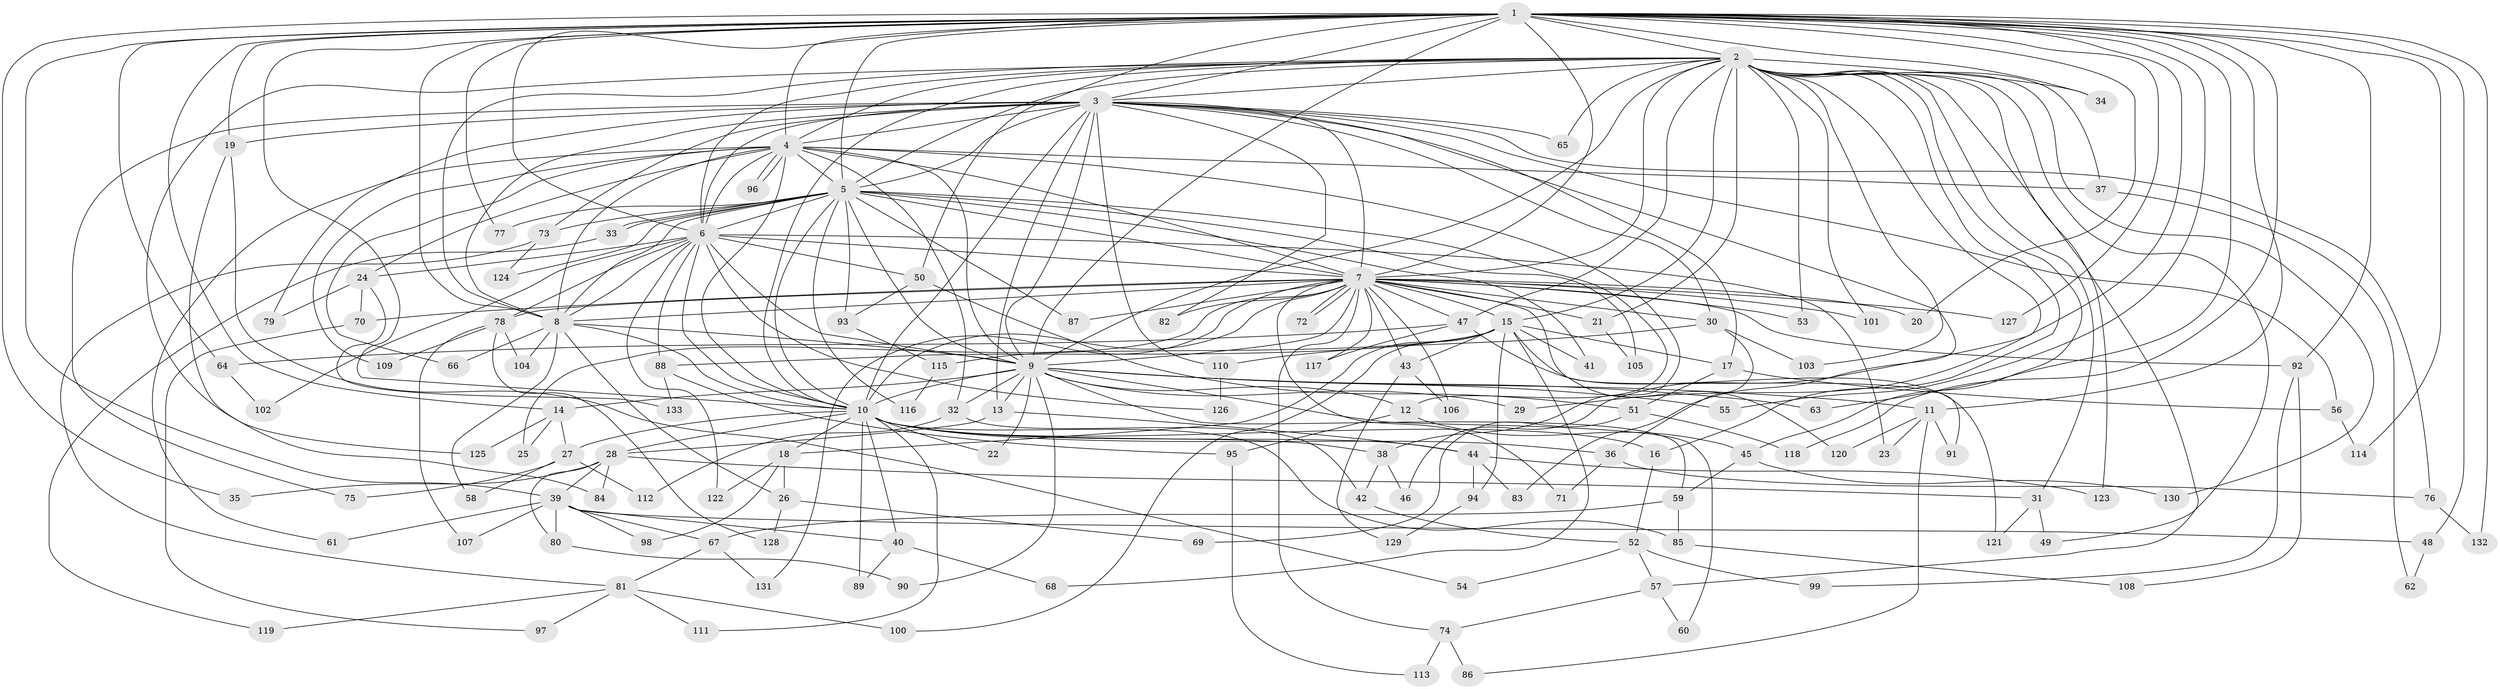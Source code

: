 // Generated by graph-tools (version 1.1) at 2025/49/03/09/25 03:49:45]
// undirected, 133 vertices, 291 edges
graph export_dot {
graph [start="1"]
  node [color=gray90,style=filled];
  1;
  2;
  3;
  4;
  5;
  6;
  7;
  8;
  9;
  10;
  11;
  12;
  13;
  14;
  15;
  16;
  17;
  18;
  19;
  20;
  21;
  22;
  23;
  24;
  25;
  26;
  27;
  28;
  29;
  30;
  31;
  32;
  33;
  34;
  35;
  36;
  37;
  38;
  39;
  40;
  41;
  42;
  43;
  44;
  45;
  46;
  47;
  48;
  49;
  50;
  51;
  52;
  53;
  54;
  55;
  56;
  57;
  58;
  59;
  60;
  61;
  62;
  63;
  64;
  65;
  66;
  67;
  68;
  69;
  70;
  71;
  72;
  73;
  74;
  75;
  76;
  77;
  78;
  79;
  80;
  81;
  82;
  83;
  84;
  85;
  86;
  87;
  88;
  89;
  90;
  91;
  92;
  93;
  94;
  95;
  96;
  97;
  98;
  99;
  100;
  101;
  102;
  103;
  104;
  105;
  106;
  107;
  108;
  109;
  110;
  111;
  112;
  113;
  114;
  115;
  116;
  117;
  118;
  119;
  120;
  121;
  122;
  123;
  124;
  125;
  126;
  127;
  128;
  129;
  130;
  131;
  132;
  133;
  1 -- 2;
  1 -- 3;
  1 -- 4;
  1 -- 5;
  1 -- 6;
  1 -- 7;
  1 -- 8;
  1 -- 9;
  1 -- 10;
  1 -- 11;
  1 -- 14;
  1 -- 19;
  1 -- 20;
  1 -- 29;
  1 -- 34;
  1 -- 35;
  1 -- 39;
  1 -- 48;
  1 -- 50;
  1 -- 55;
  1 -- 63;
  1 -- 64;
  1 -- 77;
  1 -- 92;
  1 -- 114;
  1 -- 118;
  1 -- 127;
  1 -- 132;
  2 -- 3;
  2 -- 4;
  2 -- 5;
  2 -- 6;
  2 -- 7;
  2 -- 8;
  2 -- 9;
  2 -- 10;
  2 -- 15;
  2 -- 16;
  2 -- 21;
  2 -- 31;
  2 -- 34;
  2 -- 37;
  2 -- 45;
  2 -- 46;
  2 -- 47;
  2 -- 49;
  2 -- 53;
  2 -- 57;
  2 -- 65;
  2 -- 101;
  2 -- 103;
  2 -- 123;
  2 -- 125;
  2 -- 130;
  3 -- 4;
  3 -- 5;
  3 -- 6;
  3 -- 7;
  3 -- 8;
  3 -- 9;
  3 -- 10;
  3 -- 13;
  3 -- 17;
  3 -- 19;
  3 -- 30;
  3 -- 56;
  3 -- 65;
  3 -- 73;
  3 -- 75;
  3 -- 76;
  3 -- 79;
  3 -- 82;
  3 -- 83;
  3 -- 110;
  4 -- 5;
  4 -- 6;
  4 -- 7;
  4 -- 8;
  4 -- 9;
  4 -- 10;
  4 -- 24;
  4 -- 32;
  4 -- 37;
  4 -- 38;
  4 -- 61;
  4 -- 66;
  4 -- 96;
  4 -- 96;
  4 -- 109;
  5 -- 6;
  5 -- 7;
  5 -- 8;
  5 -- 9;
  5 -- 10;
  5 -- 12;
  5 -- 33;
  5 -- 33;
  5 -- 41;
  5 -- 73;
  5 -- 77;
  5 -- 87;
  5 -- 93;
  5 -- 105;
  5 -- 116;
  5 -- 124;
  6 -- 7;
  6 -- 8;
  6 -- 9;
  6 -- 10;
  6 -- 23;
  6 -- 24;
  6 -- 50;
  6 -- 78;
  6 -- 88;
  6 -- 102;
  6 -- 122;
  6 -- 126;
  7 -- 8;
  7 -- 9;
  7 -- 10;
  7 -- 15;
  7 -- 20;
  7 -- 21;
  7 -- 25;
  7 -- 30;
  7 -- 43;
  7 -- 47;
  7 -- 53;
  7 -- 70;
  7 -- 71;
  7 -- 72;
  7 -- 72;
  7 -- 74;
  7 -- 78;
  7 -- 82;
  7 -- 87;
  7 -- 92;
  7 -- 101;
  7 -- 106;
  7 -- 117;
  7 -- 120;
  7 -- 127;
  7 -- 131;
  8 -- 9;
  8 -- 10;
  8 -- 26;
  8 -- 58;
  8 -- 66;
  8 -- 104;
  9 -- 10;
  9 -- 11;
  9 -- 12;
  9 -- 13;
  9 -- 14;
  9 -- 22;
  9 -- 29;
  9 -- 32;
  9 -- 55;
  9 -- 59;
  9 -- 60;
  9 -- 63;
  9 -- 90;
  10 -- 16;
  10 -- 18;
  10 -- 22;
  10 -- 27;
  10 -- 28;
  10 -- 36;
  10 -- 38;
  10 -- 40;
  10 -- 44;
  10 -- 85;
  10 -- 89;
  10 -- 111;
  11 -- 23;
  11 -- 86;
  11 -- 91;
  11 -- 120;
  12 -- 45;
  12 -- 95;
  13 -- 28;
  13 -- 44;
  14 -- 25;
  14 -- 27;
  14 -- 125;
  15 -- 17;
  15 -- 18;
  15 -- 41;
  15 -- 43;
  15 -- 68;
  15 -- 88;
  15 -- 91;
  15 -- 94;
  15 -- 100;
  15 -- 115;
  16 -- 52;
  17 -- 51;
  17 -- 56;
  18 -- 26;
  18 -- 98;
  18 -- 122;
  19 -- 54;
  19 -- 84;
  21 -- 105;
  24 -- 70;
  24 -- 79;
  24 -- 133;
  26 -- 69;
  26 -- 128;
  27 -- 58;
  27 -- 75;
  27 -- 112;
  28 -- 31;
  28 -- 35;
  28 -- 39;
  28 -- 80;
  28 -- 84;
  30 -- 36;
  30 -- 103;
  30 -- 110;
  31 -- 49;
  31 -- 121;
  32 -- 42;
  32 -- 112;
  33 -- 119;
  36 -- 71;
  36 -- 76;
  37 -- 62;
  38 -- 42;
  38 -- 46;
  39 -- 40;
  39 -- 48;
  39 -- 61;
  39 -- 67;
  39 -- 80;
  39 -- 98;
  39 -- 107;
  40 -- 68;
  40 -- 89;
  42 -- 52;
  43 -- 106;
  43 -- 129;
  44 -- 83;
  44 -- 94;
  44 -- 123;
  45 -- 59;
  45 -- 130;
  47 -- 64;
  47 -- 117;
  47 -- 121;
  48 -- 62;
  50 -- 51;
  50 -- 93;
  51 -- 69;
  51 -- 118;
  52 -- 54;
  52 -- 57;
  52 -- 99;
  56 -- 114;
  57 -- 60;
  57 -- 74;
  59 -- 67;
  59 -- 85;
  64 -- 102;
  67 -- 81;
  67 -- 131;
  70 -- 97;
  73 -- 81;
  73 -- 124;
  74 -- 86;
  74 -- 113;
  76 -- 132;
  78 -- 104;
  78 -- 107;
  78 -- 109;
  78 -- 128;
  80 -- 90;
  81 -- 97;
  81 -- 100;
  81 -- 111;
  81 -- 119;
  85 -- 108;
  88 -- 95;
  88 -- 133;
  92 -- 99;
  92 -- 108;
  93 -- 115;
  94 -- 129;
  95 -- 113;
  110 -- 126;
  115 -- 116;
}
